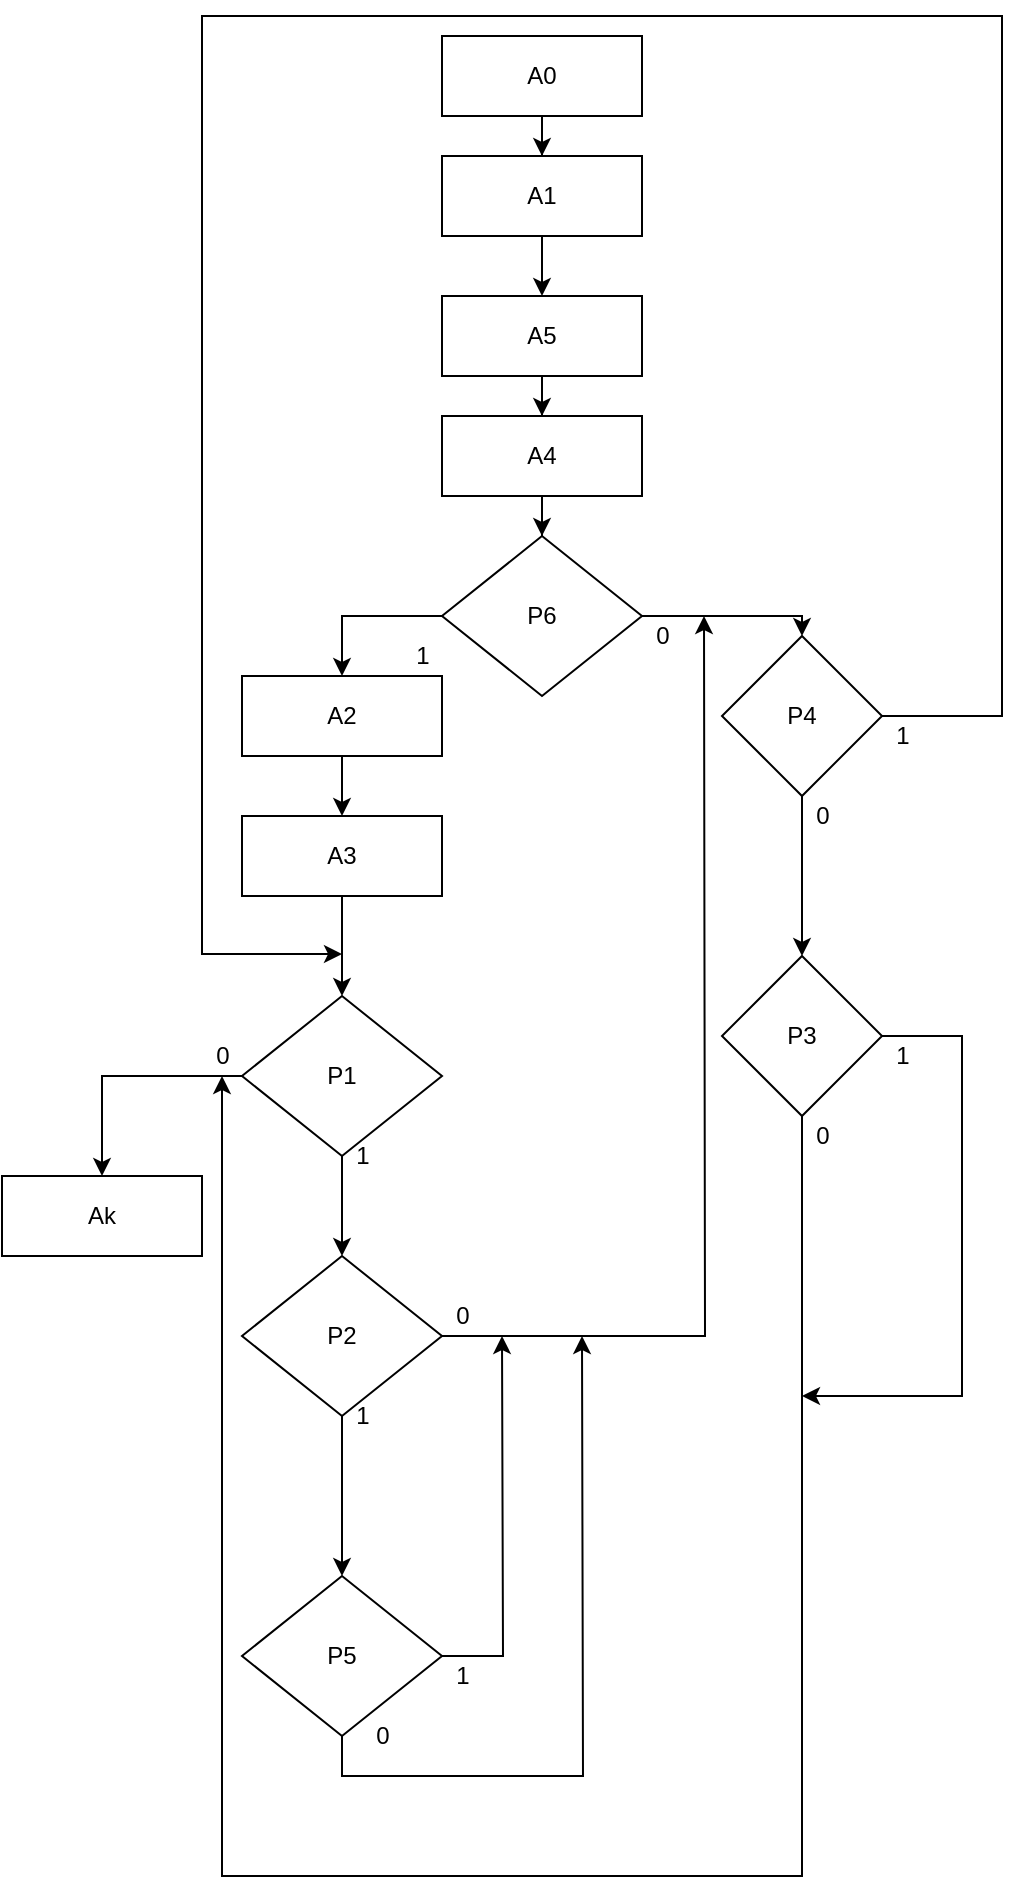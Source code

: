 <mxfile version="13.2.0" type="device"><diagram id="D2zH-WYpMlTTTh9tSrAk" name="Страница 1"><mxGraphModel dx="1239" dy="787" grid="1" gridSize="10" guides="1" tooltips="1" connect="1" arrows="1" fold="1" page="1" pageScale="1" pageWidth="827" pageHeight="1169" math="0" shadow="0"><root><mxCell id="0"/><mxCell id="1" parent="0"/><mxCell id="6-NFPlUq9E_4KLwwCb7j-3" value="" style="edgeStyle=orthogonalEdgeStyle;rounded=0;orthogonalLoop=1;jettySize=auto;html=1;" edge="1" parent="1" source="6-NFPlUq9E_4KLwwCb7j-1" target="6-NFPlUq9E_4KLwwCb7j-2"><mxGeometry relative="1" as="geometry"/></mxCell><mxCell id="6-NFPlUq9E_4KLwwCb7j-1" value="A0" style="rounded=0;whiteSpace=wrap;html=1;" vertex="1" parent="1"><mxGeometry x="120" y="110" width="100" height="40" as="geometry"/></mxCell><mxCell id="6-NFPlUq9E_4KLwwCb7j-5" value="" style="edgeStyle=orthogonalEdgeStyle;rounded=0;orthogonalLoop=1;jettySize=auto;html=1;" edge="1" parent="1" source="6-NFPlUq9E_4KLwwCb7j-2" target="6-NFPlUq9E_4KLwwCb7j-4"><mxGeometry relative="1" as="geometry"/></mxCell><mxCell id="6-NFPlUq9E_4KLwwCb7j-2" value="A1" style="rounded=0;whiteSpace=wrap;html=1;" vertex="1" parent="1"><mxGeometry x="120" y="170" width="100" height="40" as="geometry"/></mxCell><mxCell id="6-NFPlUq9E_4KLwwCb7j-7" value="" style="edgeStyle=orthogonalEdgeStyle;rounded=0;orthogonalLoop=1;jettySize=auto;html=1;" edge="1" parent="1" source="6-NFPlUq9E_4KLwwCb7j-4" target="6-NFPlUq9E_4KLwwCb7j-6"><mxGeometry relative="1" as="geometry"/></mxCell><mxCell id="6-NFPlUq9E_4KLwwCb7j-4" value="A5" style="rounded=0;whiteSpace=wrap;html=1;" vertex="1" parent="1"><mxGeometry x="120" y="240" width="100" height="40" as="geometry"/></mxCell><mxCell id="6-NFPlUq9E_4KLwwCb7j-9" style="edgeStyle=orthogonalEdgeStyle;rounded=0;orthogonalLoop=1;jettySize=auto;html=1;exitX=0.5;exitY=1;exitDx=0;exitDy=0;" edge="1" parent="1" source="6-NFPlUq9E_4KLwwCb7j-6" target="6-NFPlUq9E_4KLwwCb7j-8"><mxGeometry relative="1" as="geometry"/></mxCell><mxCell id="6-NFPlUq9E_4KLwwCb7j-6" value="A4" style="rounded=0;whiteSpace=wrap;html=1;" vertex="1" parent="1"><mxGeometry x="120" y="300" width="100" height="40" as="geometry"/></mxCell><mxCell id="6-NFPlUq9E_4KLwwCb7j-11" style="edgeStyle=orthogonalEdgeStyle;rounded=0;orthogonalLoop=1;jettySize=auto;html=1;exitX=0;exitY=0.5;exitDx=0;exitDy=0;entryX=0.5;entryY=0;entryDx=0;entryDy=0;" edge="1" parent="1" source="6-NFPlUq9E_4KLwwCb7j-8" target="6-NFPlUq9E_4KLwwCb7j-10"><mxGeometry relative="1" as="geometry"/></mxCell><mxCell id="6-NFPlUq9E_4KLwwCb7j-13" value="" style="edgeStyle=orthogonalEdgeStyle;rounded=0;orthogonalLoop=1;jettySize=auto;html=1;" edge="1" parent="1" source="6-NFPlUq9E_4KLwwCb7j-8" target="6-NFPlUq9E_4KLwwCb7j-12"><mxGeometry relative="1" as="geometry"><Array as="points"><mxPoint x="300" y="400"/></Array></mxGeometry></mxCell><mxCell id="6-NFPlUq9E_4KLwwCb7j-8" value="P6" style="rhombus;whiteSpace=wrap;html=1;" vertex="1" parent="1"><mxGeometry x="120" y="360" width="100" height="80" as="geometry"/></mxCell><mxCell id="6-NFPlUq9E_4KLwwCb7j-22" value="" style="edgeStyle=orthogonalEdgeStyle;rounded=0;orthogonalLoop=1;jettySize=auto;html=1;" edge="1" parent="1" source="6-NFPlUq9E_4KLwwCb7j-16" target="6-NFPlUq9E_4KLwwCb7j-21"><mxGeometry relative="1" as="geometry"/></mxCell><mxCell id="6-NFPlUq9E_4KLwwCb7j-31" style="edgeStyle=orthogonalEdgeStyle;rounded=0;orthogonalLoop=1;jettySize=auto;html=1;exitX=0;exitY=0.5;exitDx=0;exitDy=0;entryX=0.5;entryY=0;entryDx=0;entryDy=0;" edge="1" parent="1" source="6-NFPlUq9E_4KLwwCb7j-16" target="6-NFPlUq9E_4KLwwCb7j-19"><mxGeometry relative="1" as="geometry"/></mxCell><mxCell id="6-NFPlUq9E_4KLwwCb7j-16" value="P1" style="rhombus;whiteSpace=wrap;html=1;" vertex="1" parent="1"><mxGeometry x="20" y="590" width="100" height="80" as="geometry"/></mxCell><mxCell id="6-NFPlUq9E_4KLwwCb7j-23" style="edgeStyle=orthogonalEdgeStyle;rounded=0;orthogonalLoop=1;jettySize=auto;html=1;exitX=1;exitY=0.5;exitDx=0;exitDy=0;" edge="1" parent="1" source="6-NFPlUq9E_4KLwwCb7j-21"><mxGeometry relative="1" as="geometry"><mxPoint x="251" y="400" as="targetPoint"/></mxGeometry></mxCell><mxCell id="6-NFPlUq9E_4KLwwCb7j-25" value="" style="edgeStyle=orthogonalEdgeStyle;rounded=0;orthogonalLoop=1;jettySize=auto;html=1;" edge="1" parent="1" source="6-NFPlUq9E_4KLwwCb7j-21" target="6-NFPlUq9E_4KLwwCb7j-24"><mxGeometry relative="1" as="geometry"/></mxCell><mxCell id="6-NFPlUq9E_4KLwwCb7j-21" value="P2" style="rhombus;whiteSpace=wrap;html=1;" vertex="1" parent="1"><mxGeometry x="20" y="720" width="100" height="80" as="geometry"/></mxCell><mxCell id="6-NFPlUq9E_4KLwwCb7j-26" style="edgeStyle=orthogonalEdgeStyle;rounded=0;orthogonalLoop=1;jettySize=auto;html=1;exitX=1;exitY=0.5;exitDx=0;exitDy=0;" edge="1" parent="1" source="6-NFPlUq9E_4KLwwCb7j-24"><mxGeometry relative="1" as="geometry"><mxPoint x="150" y="760" as="targetPoint"/></mxGeometry></mxCell><mxCell id="6-NFPlUq9E_4KLwwCb7j-27" style="edgeStyle=orthogonalEdgeStyle;rounded=0;orthogonalLoop=1;jettySize=auto;html=1;exitX=0.5;exitY=1;exitDx=0;exitDy=0;" edge="1" parent="1" source="6-NFPlUq9E_4KLwwCb7j-24"><mxGeometry relative="1" as="geometry"><mxPoint x="190" y="760" as="targetPoint"/></mxGeometry></mxCell><mxCell id="6-NFPlUq9E_4KLwwCb7j-24" value="P5" style="rhombus;whiteSpace=wrap;html=1;" vertex="1" parent="1"><mxGeometry x="20" y="880" width="100" height="80" as="geometry"/></mxCell><mxCell id="6-NFPlUq9E_4KLwwCb7j-28" style="edgeStyle=orthogonalEdgeStyle;rounded=0;orthogonalLoop=1;jettySize=auto;html=1;exitX=1;exitY=0.5;exitDx=0;exitDy=0;" edge="1" parent="1" source="6-NFPlUq9E_4KLwwCb7j-12"><mxGeometry relative="1" as="geometry"><mxPoint x="70" y="569" as="targetPoint"/><Array as="points"><mxPoint x="400" y="450"/><mxPoint x="400" y="100"/><mxPoint y="100"/><mxPoint y="569"/></Array></mxGeometry></mxCell><mxCell id="6-NFPlUq9E_4KLwwCb7j-30" value="" style="edgeStyle=orthogonalEdgeStyle;rounded=0;orthogonalLoop=1;jettySize=auto;html=1;" edge="1" parent="1" source="6-NFPlUq9E_4KLwwCb7j-12" target="6-NFPlUq9E_4KLwwCb7j-29"><mxGeometry relative="1" as="geometry"/></mxCell><mxCell id="6-NFPlUq9E_4KLwwCb7j-12" value="P4" style="rhombus;whiteSpace=wrap;html=1;" vertex="1" parent="1"><mxGeometry x="260" y="410" width="80" height="80" as="geometry"/></mxCell><mxCell id="6-NFPlUq9E_4KLwwCb7j-32" style="edgeStyle=orthogonalEdgeStyle;rounded=0;orthogonalLoop=1;jettySize=auto;html=1;exitX=0.5;exitY=1;exitDx=0;exitDy=0;" edge="1" parent="1" source="6-NFPlUq9E_4KLwwCb7j-29"><mxGeometry relative="1" as="geometry"><mxPoint x="10" y="630" as="targetPoint"/><Array as="points"><mxPoint x="300" y="1030"/><mxPoint x="10" y="1030"/><mxPoint x="10" y="720"/></Array></mxGeometry></mxCell><mxCell id="6-NFPlUq9E_4KLwwCb7j-33" style="edgeStyle=orthogonalEdgeStyle;rounded=0;orthogonalLoop=1;jettySize=auto;html=1;exitX=1;exitY=0.5;exitDx=0;exitDy=0;" edge="1" parent="1" source="6-NFPlUq9E_4KLwwCb7j-29"><mxGeometry relative="1" as="geometry"><mxPoint x="300" y="790" as="targetPoint"/><Array as="points"><mxPoint x="380" y="610"/><mxPoint x="380" y="790"/></Array></mxGeometry></mxCell><mxCell id="6-NFPlUq9E_4KLwwCb7j-29" value="P3" style="rhombus;whiteSpace=wrap;html=1;" vertex="1" parent="1"><mxGeometry x="260" y="570" width="80" height="80" as="geometry"/></mxCell><mxCell id="6-NFPlUq9E_4KLwwCb7j-15" value="" style="edgeStyle=orthogonalEdgeStyle;rounded=0;orthogonalLoop=1;jettySize=auto;html=1;" edge="1" parent="1" source="6-NFPlUq9E_4KLwwCb7j-10" target="6-NFPlUq9E_4KLwwCb7j-14"><mxGeometry relative="1" as="geometry"/></mxCell><mxCell id="6-NFPlUq9E_4KLwwCb7j-10" value="A2" style="rounded=0;whiteSpace=wrap;html=1;" vertex="1" parent="1"><mxGeometry x="20" y="430" width="100" height="40" as="geometry"/></mxCell><mxCell id="6-NFPlUq9E_4KLwwCb7j-18" style="edgeStyle=orthogonalEdgeStyle;rounded=0;orthogonalLoop=1;jettySize=auto;html=1;exitX=0.5;exitY=1;exitDx=0;exitDy=0;" edge="1" parent="1" source="6-NFPlUq9E_4KLwwCb7j-14" target="6-NFPlUq9E_4KLwwCb7j-16"><mxGeometry relative="1" as="geometry"/></mxCell><mxCell id="6-NFPlUq9E_4KLwwCb7j-14" value="A3" style="rounded=0;whiteSpace=wrap;html=1;" vertex="1" parent="1"><mxGeometry x="20" y="500" width="100" height="40" as="geometry"/></mxCell><mxCell id="6-NFPlUq9E_4KLwwCb7j-19" value="Ak" style="rounded=0;whiteSpace=wrap;html=1;" vertex="1" parent="1"><mxGeometry x="-100" y="680" width="100" height="40" as="geometry"/></mxCell><mxCell id="6-NFPlUq9E_4KLwwCb7j-34" value="1" style="text;html=1;align=center;verticalAlign=middle;resizable=0;points=[];autosize=1;" vertex="1" parent="1"><mxGeometry x="340" y="610" width="20" height="20" as="geometry"/></mxCell><mxCell id="6-NFPlUq9E_4KLwwCb7j-35" value="0" style="text;html=1;align=center;verticalAlign=middle;resizable=0;points=[];autosize=1;" vertex="1" parent="1"><mxGeometry x="300" y="650" width="20" height="20" as="geometry"/></mxCell><mxCell id="6-NFPlUq9E_4KLwwCb7j-36" value="1" style="text;html=1;align=center;verticalAlign=middle;resizable=0;points=[];autosize=1;" vertex="1" parent="1"><mxGeometry x="120" y="920" width="20" height="20" as="geometry"/></mxCell><mxCell id="6-NFPlUq9E_4KLwwCb7j-37" value="0" style="text;html=1;align=center;verticalAlign=middle;resizable=0;points=[];autosize=1;" vertex="1" parent="1"><mxGeometry x="80" y="950" width="20" height="20" as="geometry"/></mxCell><mxCell id="6-NFPlUq9E_4KLwwCb7j-40" value="1" style="text;html=1;align=center;verticalAlign=middle;resizable=0;points=[];autosize=1;" vertex="1" parent="1"><mxGeometry x="100" y="410" width="20" height="20" as="geometry"/></mxCell><mxCell id="6-NFPlUq9E_4KLwwCb7j-41" value="0" style="text;html=1;align=center;verticalAlign=middle;resizable=0;points=[];autosize=1;" vertex="1" parent="1"><mxGeometry x="220" y="400" width="20" height="20" as="geometry"/></mxCell><mxCell id="6-NFPlUq9E_4KLwwCb7j-44" value="0" style="text;html=1;align=center;verticalAlign=middle;resizable=0;points=[];autosize=1;" vertex="1" parent="1"><mxGeometry y="610" width="20" height="20" as="geometry"/></mxCell><mxCell id="6-NFPlUq9E_4KLwwCb7j-45" value="1" style="text;html=1;align=center;verticalAlign=middle;resizable=0;points=[];autosize=1;" vertex="1" parent="1"><mxGeometry x="70" y="660" width="20" height="20" as="geometry"/></mxCell><mxCell id="6-NFPlUq9E_4KLwwCb7j-48" value="1" style="text;html=1;align=center;verticalAlign=middle;resizable=0;points=[];autosize=1;" vertex="1" parent="1"><mxGeometry x="70" y="790" width="20" height="20" as="geometry"/></mxCell><mxCell id="6-NFPlUq9E_4KLwwCb7j-49" value="0" style="text;html=1;align=center;verticalAlign=middle;resizable=0;points=[];autosize=1;" vertex="1" parent="1"><mxGeometry x="120" y="740" width="20" height="20" as="geometry"/></mxCell><mxCell id="6-NFPlUq9E_4KLwwCb7j-50" value="1" style="text;html=1;align=center;verticalAlign=middle;resizable=0;points=[];autosize=1;" vertex="1" parent="1"><mxGeometry x="340" y="450" width="20" height="20" as="geometry"/></mxCell><mxCell id="6-NFPlUq9E_4KLwwCb7j-51" value="0" style="text;html=1;align=center;verticalAlign=middle;resizable=0;points=[];autosize=1;" vertex="1" parent="1"><mxGeometry x="300" y="490" width="20" height="20" as="geometry"/></mxCell></root></mxGraphModel></diagram></mxfile>